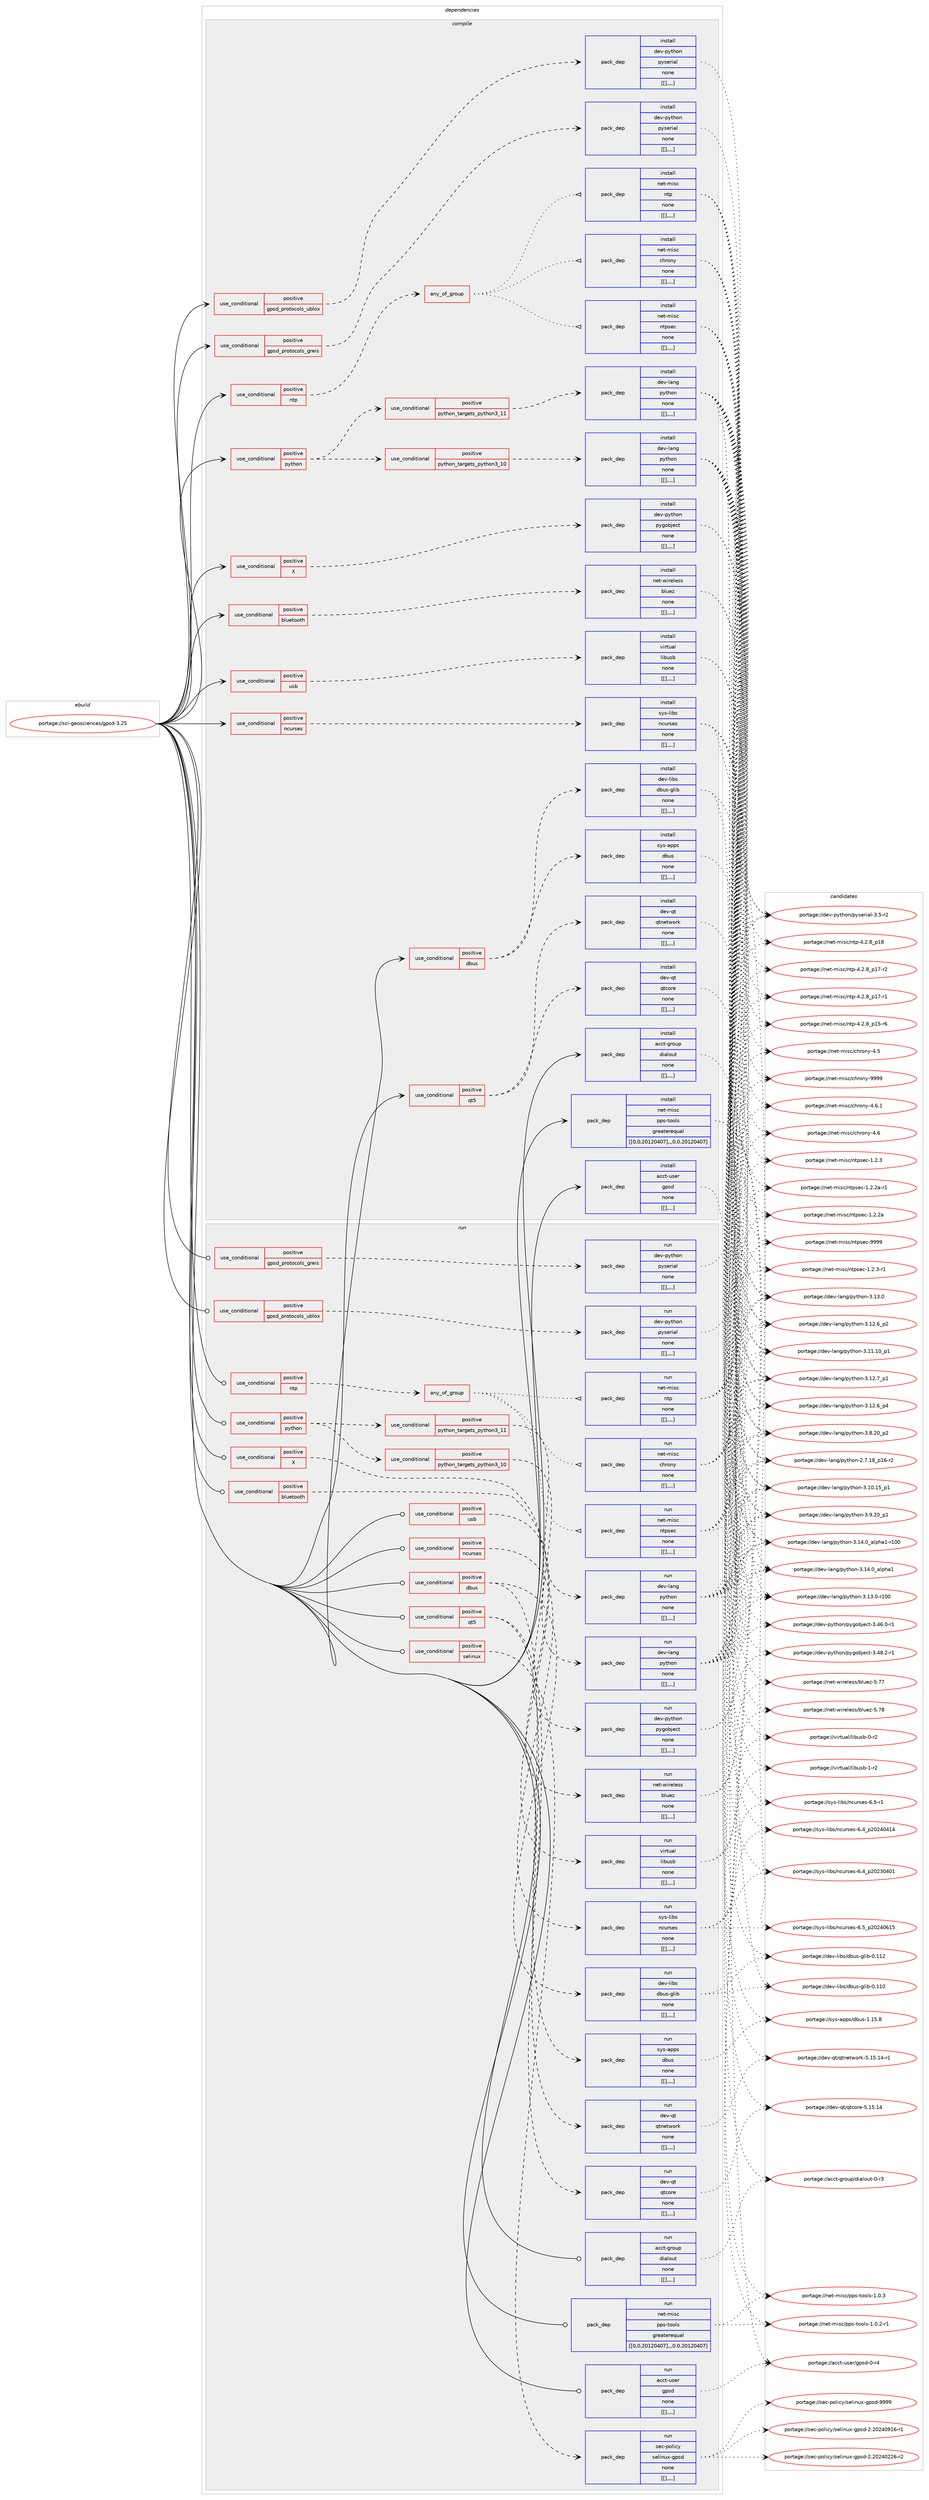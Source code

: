 digraph prolog {

# *************
# Graph options
# *************

newrank=true;
concentrate=true;
compound=true;
graph [rankdir=LR,fontname=Helvetica,fontsize=10,ranksep=1.5];#, ranksep=2.5, nodesep=0.2];
edge  [arrowhead=vee];
node  [fontname=Helvetica,fontsize=10];

# **********
# The ebuild
# **********

subgraph cluster_leftcol {
color=gray;
label=<<i>ebuild</i>>;
id [label="portage://sci-geosciences/gpsd-3.25", color=red, width=4, href="../sci-geosciences/gpsd-3.25.svg"];
}

# ****************
# The dependencies
# ****************

subgraph cluster_midcol {
color=gray;
label=<<i>dependencies</i>>;
subgraph cluster_compile {
fillcolor="#eeeeee";
style=filled;
label=<<i>compile</i>>;
subgraph cond111010 {
dependency418792 [label=<<TABLE BORDER="0" CELLBORDER="1" CELLSPACING="0" CELLPADDING="4"><TR><TD ROWSPAN="3" CELLPADDING="10">use_conditional</TD></TR><TR><TD>positive</TD></TR><TR><TD>X</TD></TR></TABLE>>, shape=none, color=red];
subgraph pack304677 {
dependency418795 [label=<<TABLE BORDER="0" CELLBORDER="1" CELLSPACING="0" CELLPADDING="4" WIDTH="220"><TR><TD ROWSPAN="6" CELLPADDING="30">pack_dep</TD></TR><TR><TD WIDTH="110">install</TD></TR><TR><TD>dev-python</TD></TR><TR><TD>pygobject</TD></TR><TR><TD>none</TD></TR><TR><TD>[[],,,,]</TD></TR></TABLE>>, shape=none, color=blue];
}
dependency418792:e -> dependency418795:w [weight=20,style="dashed",arrowhead="vee"];
}
id:e -> dependency418792:w [weight=20,style="solid",arrowhead="vee"];
subgraph cond111039 {
dependency418908 [label=<<TABLE BORDER="0" CELLBORDER="1" CELLSPACING="0" CELLPADDING="4"><TR><TD ROWSPAN="3" CELLPADDING="10">use_conditional</TD></TR><TR><TD>positive</TD></TR><TR><TD>bluetooth</TD></TR></TABLE>>, shape=none, color=red];
subgraph pack304789 {
dependency418931 [label=<<TABLE BORDER="0" CELLBORDER="1" CELLSPACING="0" CELLPADDING="4" WIDTH="220"><TR><TD ROWSPAN="6" CELLPADDING="30">pack_dep</TD></TR><TR><TD WIDTH="110">install</TD></TR><TR><TD>net-wireless</TD></TR><TR><TD>bluez</TD></TR><TR><TD>none</TD></TR><TR><TD>[[],,,,]</TD></TR></TABLE>>, shape=none, color=blue];
}
dependency418908:e -> dependency418931:w [weight=20,style="dashed",arrowhead="vee"];
}
id:e -> dependency418908:w [weight=20,style="solid",arrowhead="vee"];
subgraph cond111053 {
dependency418956 [label=<<TABLE BORDER="0" CELLBORDER="1" CELLSPACING="0" CELLPADDING="4"><TR><TD ROWSPAN="3" CELLPADDING="10">use_conditional</TD></TR><TR><TD>positive</TD></TR><TR><TD>dbus</TD></TR></TABLE>>, shape=none, color=red];
subgraph pack304808 {
dependency418960 [label=<<TABLE BORDER="0" CELLBORDER="1" CELLSPACING="0" CELLPADDING="4" WIDTH="220"><TR><TD ROWSPAN="6" CELLPADDING="30">pack_dep</TD></TR><TR><TD WIDTH="110">install</TD></TR><TR><TD>sys-apps</TD></TR><TR><TD>dbus</TD></TR><TR><TD>none</TD></TR><TR><TD>[[],,,,]</TD></TR></TABLE>>, shape=none, color=blue];
}
dependency418956:e -> dependency418960:w [weight=20,style="dashed",arrowhead="vee"];
subgraph pack304813 {
dependency418967 [label=<<TABLE BORDER="0" CELLBORDER="1" CELLSPACING="0" CELLPADDING="4" WIDTH="220"><TR><TD ROWSPAN="6" CELLPADDING="30">pack_dep</TD></TR><TR><TD WIDTH="110">install</TD></TR><TR><TD>dev-libs</TD></TR><TR><TD>dbus-glib</TD></TR><TR><TD>none</TD></TR><TR><TD>[[],,,,]</TD></TR></TABLE>>, shape=none, color=blue];
}
dependency418956:e -> dependency418967:w [weight=20,style="dashed",arrowhead="vee"];
}
id:e -> dependency418956:w [weight=20,style="solid",arrowhead="vee"];
subgraph cond111056 {
dependency418991 [label=<<TABLE BORDER="0" CELLBORDER="1" CELLSPACING="0" CELLPADDING="4"><TR><TD ROWSPAN="3" CELLPADDING="10">use_conditional</TD></TR><TR><TD>positive</TD></TR><TR><TD>gpsd_protocols_greis</TD></TR></TABLE>>, shape=none, color=red];
subgraph pack304834 {
dependency418993 [label=<<TABLE BORDER="0" CELLBORDER="1" CELLSPACING="0" CELLPADDING="4" WIDTH="220"><TR><TD ROWSPAN="6" CELLPADDING="30">pack_dep</TD></TR><TR><TD WIDTH="110">install</TD></TR><TR><TD>dev-python</TD></TR><TR><TD>pyserial</TD></TR><TR><TD>none</TD></TR><TR><TD>[[],,,,]</TD></TR></TABLE>>, shape=none, color=blue];
}
dependency418991:e -> dependency418993:w [weight=20,style="dashed",arrowhead="vee"];
}
id:e -> dependency418991:w [weight=20,style="solid",arrowhead="vee"];
subgraph cond111062 {
dependency419000 [label=<<TABLE BORDER="0" CELLBORDER="1" CELLSPACING="0" CELLPADDING="4"><TR><TD ROWSPAN="3" CELLPADDING="10">use_conditional</TD></TR><TR><TD>positive</TD></TR><TR><TD>gpsd_protocols_ublox</TD></TR></TABLE>>, shape=none, color=red];
subgraph pack304844 {
dependency419003 [label=<<TABLE BORDER="0" CELLBORDER="1" CELLSPACING="0" CELLPADDING="4" WIDTH="220"><TR><TD ROWSPAN="6" CELLPADDING="30">pack_dep</TD></TR><TR><TD WIDTH="110">install</TD></TR><TR><TD>dev-python</TD></TR><TR><TD>pyserial</TD></TR><TR><TD>none</TD></TR><TR><TD>[[],,,,]</TD></TR></TABLE>>, shape=none, color=blue];
}
dependency419000:e -> dependency419003:w [weight=20,style="dashed",arrowhead="vee"];
}
id:e -> dependency419000:w [weight=20,style="solid",arrowhead="vee"];
subgraph cond111067 {
dependency419048 [label=<<TABLE BORDER="0" CELLBORDER="1" CELLSPACING="0" CELLPADDING="4"><TR><TD ROWSPAN="3" CELLPADDING="10">use_conditional</TD></TR><TR><TD>positive</TD></TR><TR><TD>ncurses</TD></TR></TABLE>>, shape=none, color=red];
subgraph pack304902 {
dependency419072 [label=<<TABLE BORDER="0" CELLBORDER="1" CELLSPACING="0" CELLPADDING="4" WIDTH="220"><TR><TD ROWSPAN="6" CELLPADDING="30">pack_dep</TD></TR><TR><TD WIDTH="110">install</TD></TR><TR><TD>sys-libs</TD></TR><TR><TD>ncurses</TD></TR><TR><TD>none</TD></TR><TR><TD>[[],,,,]</TD></TR></TABLE>>, shape=none, color=blue];
}
dependency419048:e -> dependency419072:w [weight=20,style="dashed",arrowhead="vee"];
}
id:e -> dependency419048:w [weight=20,style="solid",arrowhead="vee"];
subgraph cond111076 {
dependency419101 [label=<<TABLE BORDER="0" CELLBORDER="1" CELLSPACING="0" CELLPADDING="4"><TR><TD ROWSPAN="3" CELLPADDING="10">use_conditional</TD></TR><TR><TD>positive</TD></TR><TR><TD>ntp</TD></TR></TABLE>>, shape=none, color=red];
subgraph any2917 {
dependency419153 [label=<<TABLE BORDER="0" CELLBORDER="1" CELLSPACING="0" CELLPADDING="4"><TR><TD CELLPADDING="10">any_of_group</TD></TR></TABLE>>, shape=none, color=red];subgraph pack304967 {
dependency419190 [label=<<TABLE BORDER="0" CELLBORDER="1" CELLSPACING="0" CELLPADDING="4" WIDTH="220"><TR><TD ROWSPAN="6" CELLPADDING="30">pack_dep</TD></TR><TR><TD WIDTH="110">install</TD></TR><TR><TD>net-misc</TD></TR><TR><TD>ntp</TD></TR><TR><TD>none</TD></TR><TR><TD>[[],,,,]</TD></TR></TABLE>>, shape=none, color=blue];
}
dependency419153:e -> dependency419190:w [weight=20,style="dotted",arrowhead="oinv"];
subgraph pack305016 {
dependency419217 [label=<<TABLE BORDER="0" CELLBORDER="1" CELLSPACING="0" CELLPADDING="4" WIDTH="220"><TR><TD ROWSPAN="6" CELLPADDING="30">pack_dep</TD></TR><TR><TD WIDTH="110">install</TD></TR><TR><TD>net-misc</TD></TR><TR><TD>ntpsec</TD></TR><TR><TD>none</TD></TR><TR><TD>[[],,,,]</TD></TR></TABLE>>, shape=none, color=blue];
}
dependency419153:e -> dependency419217:w [weight=20,style="dotted",arrowhead="oinv"];
subgraph pack305070 {
dependency419271 [label=<<TABLE BORDER="0" CELLBORDER="1" CELLSPACING="0" CELLPADDING="4" WIDTH="220"><TR><TD ROWSPAN="6" CELLPADDING="30">pack_dep</TD></TR><TR><TD WIDTH="110">install</TD></TR><TR><TD>net-misc</TD></TR><TR><TD>chrony</TD></TR><TR><TD>none</TD></TR><TR><TD>[[],,,,]</TD></TR></TABLE>>, shape=none, color=blue];
}
dependency419153:e -> dependency419271:w [weight=20,style="dotted",arrowhead="oinv"];
}
dependency419101:e -> dependency419153:w [weight=20,style="dashed",arrowhead="vee"];
}
id:e -> dependency419101:w [weight=20,style="solid",arrowhead="vee"];
subgraph cond111111 {
dependency419314 [label=<<TABLE BORDER="0" CELLBORDER="1" CELLSPACING="0" CELLPADDING="4"><TR><TD ROWSPAN="3" CELLPADDING="10">use_conditional</TD></TR><TR><TD>positive</TD></TR><TR><TD>python</TD></TR></TABLE>>, shape=none, color=red];
subgraph cond111112 {
dependency419334 [label=<<TABLE BORDER="0" CELLBORDER="1" CELLSPACING="0" CELLPADDING="4"><TR><TD ROWSPAN="3" CELLPADDING="10">use_conditional</TD></TR><TR><TD>positive</TD></TR><TR><TD>python_targets_python3_10</TD></TR></TABLE>>, shape=none, color=red];
subgraph pack305123 {
dependency419338 [label=<<TABLE BORDER="0" CELLBORDER="1" CELLSPACING="0" CELLPADDING="4" WIDTH="220"><TR><TD ROWSPAN="6" CELLPADDING="30">pack_dep</TD></TR><TR><TD WIDTH="110">install</TD></TR><TR><TD>dev-lang</TD></TR><TR><TD>python</TD></TR><TR><TD>none</TD></TR><TR><TD>[[],,,,]</TD></TR></TABLE>>, shape=none, color=blue];
}
dependency419334:e -> dependency419338:w [weight=20,style="dashed",arrowhead="vee"];
}
dependency419314:e -> dependency419334:w [weight=20,style="dashed",arrowhead="vee"];
subgraph cond111122 {
dependency419395 [label=<<TABLE BORDER="0" CELLBORDER="1" CELLSPACING="0" CELLPADDING="4"><TR><TD ROWSPAN="3" CELLPADDING="10">use_conditional</TD></TR><TR><TD>positive</TD></TR><TR><TD>python_targets_python3_11</TD></TR></TABLE>>, shape=none, color=red];
subgraph pack305186 {
dependency419421 [label=<<TABLE BORDER="0" CELLBORDER="1" CELLSPACING="0" CELLPADDING="4" WIDTH="220"><TR><TD ROWSPAN="6" CELLPADDING="30">pack_dep</TD></TR><TR><TD WIDTH="110">install</TD></TR><TR><TD>dev-lang</TD></TR><TR><TD>python</TD></TR><TR><TD>none</TD></TR><TR><TD>[[],,,,]</TD></TR></TABLE>>, shape=none, color=blue];
}
dependency419395:e -> dependency419421:w [weight=20,style="dashed",arrowhead="vee"];
}
dependency419314:e -> dependency419395:w [weight=20,style="dashed",arrowhead="vee"];
}
id:e -> dependency419314:w [weight=20,style="solid",arrowhead="vee"];
subgraph cond111133 {
dependency419427 [label=<<TABLE BORDER="0" CELLBORDER="1" CELLSPACING="0" CELLPADDING="4"><TR><TD ROWSPAN="3" CELLPADDING="10">use_conditional</TD></TR><TR><TD>positive</TD></TR><TR><TD>qt5</TD></TR></TABLE>>, shape=none, color=red];
subgraph pack305194 {
dependency419450 [label=<<TABLE BORDER="0" CELLBORDER="1" CELLSPACING="0" CELLPADDING="4" WIDTH="220"><TR><TD ROWSPAN="6" CELLPADDING="30">pack_dep</TD></TR><TR><TD WIDTH="110">install</TD></TR><TR><TD>dev-qt</TD></TR><TR><TD>qtcore</TD></TR><TR><TD>none</TD></TR><TR><TD>[[],,,,]</TD></TR></TABLE>>, shape=none, color=blue];
}
dependency419427:e -> dependency419450:w [weight=20,style="dashed",arrowhead="vee"];
subgraph pack305212 {
dependency419473 [label=<<TABLE BORDER="0" CELLBORDER="1" CELLSPACING="0" CELLPADDING="4" WIDTH="220"><TR><TD ROWSPAN="6" CELLPADDING="30">pack_dep</TD></TR><TR><TD WIDTH="110">install</TD></TR><TR><TD>dev-qt</TD></TR><TR><TD>qtnetwork</TD></TR><TR><TD>none</TD></TR><TR><TD>[[],,,,]</TD></TR></TABLE>>, shape=none, color=blue];
}
dependency419427:e -> dependency419473:w [weight=20,style="dashed",arrowhead="vee"];
}
id:e -> dependency419427:w [weight=20,style="solid",arrowhead="vee"];
subgraph cond111144 {
dependency419531 [label=<<TABLE BORDER="0" CELLBORDER="1" CELLSPACING="0" CELLPADDING="4"><TR><TD ROWSPAN="3" CELLPADDING="10">use_conditional</TD></TR><TR><TD>positive</TD></TR><TR><TD>usb</TD></TR></TABLE>>, shape=none, color=red];
subgraph pack305304 {
dependency419572 [label=<<TABLE BORDER="0" CELLBORDER="1" CELLSPACING="0" CELLPADDING="4" WIDTH="220"><TR><TD ROWSPAN="6" CELLPADDING="30">pack_dep</TD></TR><TR><TD WIDTH="110">install</TD></TR><TR><TD>virtual</TD></TR><TR><TD>libusb</TD></TR><TR><TD>none</TD></TR><TR><TD>[[],,,,]</TD></TR></TABLE>>, shape=none, color=blue];
}
dependency419531:e -> dependency419572:w [weight=20,style="dashed",arrowhead="vee"];
}
id:e -> dependency419531:w [weight=20,style="solid",arrowhead="vee"];
subgraph pack305327 {
dependency419599 [label=<<TABLE BORDER="0" CELLBORDER="1" CELLSPACING="0" CELLPADDING="4" WIDTH="220"><TR><TD ROWSPAN="6" CELLPADDING="30">pack_dep</TD></TR><TR><TD WIDTH="110">install</TD></TR><TR><TD>acct-group</TD></TR><TR><TD>dialout</TD></TR><TR><TD>none</TD></TR><TR><TD>[[],,,,]</TD></TR></TABLE>>, shape=none, color=blue];
}
id:e -> dependency419599:w [weight=20,style="solid",arrowhead="vee"];
subgraph pack305330 {
dependency419603 [label=<<TABLE BORDER="0" CELLBORDER="1" CELLSPACING="0" CELLPADDING="4" WIDTH="220"><TR><TD ROWSPAN="6" CELLPADDING="30">pack_dep</TD></TR><TR><TD WIDTH="110">install</TD></TR><TR><TD>acct-user</TD></TR><TR><TD>gpsd</TD></TR><TR><TD>none</TD></TR><TR><TD>[[],,,,]</TD></TR></TABLE>>, shape=none, color=blue];
}
id:e -> dependency419603:w [weight=20,style="solid",arrowhead="vee"];
subgraph pack305336 {
dependency419623 [label=<<TABLE BORDER="0" CELLBORDER="1" CELLSPACING="0" CELLPADDING="4" WIDTH="220"><TR><TD ROWSPAN="6" CELLPADDING="30">pack_dep</TD></TR><TR><TD WIDTH="110">install</TD></TR><TR><TD>net-misc</TD></TR><TR><TD>pps-tools</TD></TR><TR><TD>greaterequal</TD></TR><TR><TD>[[0,0,20120407],,,0.0.20120407]</TD></TR></TABLE>>, shape=none, color=blue];
}
id:e -> dependency419623:w [weight=20,style="solid",arrowhead="vee"];
}
subgraph cluster_compileandrun {
fillcolor="#eeeeee";
style=filled;
label=<<i>compile and run</i>>;
}
subgraph cluster_run {
fillcolor="#eeeeee";
style=filled;
label=<<i>run</i>>;
subgraph cond111181 {
dependency419686 [label=<<TABLE BORDER="0" CELLBORDER="1" CELLSPACING="0" CELLPADDING="4"><TR><TD ROWSPAN="3" CELLPADDING="10">use_conditional</TD></TR><TR><TD>positive</TD></TR><TR><TD>X</TD></TR></TABLE>>, shape=none, color=red];
subgraph pack305404 {
dependency419705 [label=<<TABLE BORDER="0" CELLBORDER="1" CELLSPACING="0" CELLPADDING="4" WIDTH="220"><TR><TD ROWSPAN="6" CELLPADDING="30">pack_dep</TD></TR><TR><TD WIDTH="110">run</TD></TR><TR><TD>dev-python</TD></TR><TR><TD>pygobject</TD></TR><TR><TD>none</TD></TR><TR><TD>[[],,,,]</TD></TR></TABLE>>, shape=none, color=blue];
}
dependency419686:e -> dependency419705:w [weight=20,style="dashed",arrowhead="vee"];
}
id:e -> dependency419686:w [weight=20,style="solid",arrowhead="odot"];
subgraph cond111185 {
dependency419778 [label=<<TABLE BORDER="0" CELLBORDER="1" CELLSPACING="0" CELLPADDING="4"><TR><TD ROWSPAN="3" CELLPADDING="10">use_conditional</TD></TR><TR><TD>positive</TD></TR><TR><TD>bluetooth</TD></TR></TABLE>>, shape=none, color=red];
subgraph pack305509 {
dependency419820 [label=<<TABLE BORDER="0" CELLBORDER="1" CELLSPACING="0" CELLPADDING="4" WIDTH="220"><TR><TD ROWSPAN="6" CELLPADDING="30">pack_dep</TD></TR><TR><TD WIDTH="110">run</TD></TR><TR><TD>net-wireless</TD></TR><TR><TD>bluez</TD></TR><TR><TD>none</TD></TR><TR><TD>[[],,,,]</TD></TR></TABLE>>, shape=none, color=blue];
}
dependency419778:e -> dependency419820:w [weight=20,style="dashed",arrowhead="vee"];
}
id:e -> dependency419778:w [weight=20,style="solid",arrowhead="odot"];
subgraph cond111196 {
dependency419841 [label=<<TABLE BORDER="0" CELLBORDER="1" CELLSPACING="0" CELLPADDING="4"><TR><TD ROWSPAN="3" CELLPADDING="10">use_conditional</TD></TR><TR><TD>positive</TD></TR><TR><TD>dbus</TD></TR></TABLE>>, shape=none, color=red];
subgraph pack305540 {
dependency419892 [label=<<TABLE BORDER="0" CELLBORDER="1" CELLSPACING="0" CELLPADDING="4" WIDTH="220"><TR><TD ROWSPAN="6" CELLPADDING="30">pack_dep</TD></TR><TR><TD WIDTH="110">run</TD></TR><TR><TD>sys-apps</TD></TR><TR><TD>dbus</TD></TR><TR><TD>none</TD></TR><TR><TD>[[],,,,]</TD></TR></TABLE>>, shape=none, color=blue];
}
dependency419841:e -> dependency419892:w [weight=20,style="dashed",arrowhead="vee"];
subgraph pack305600 {
dependency419931 [label=<<TABLE BORDER="0" CELLBORDER="1" CELLSPACING="0" CELLPADDING="4" WIDTH="220"><TR><TD ROWSPAN="6" CELLPADDING="30">pack_dep</TD></TR><TR><TD WIDTH="110">run</TD></TR><TR><TD>dev-libs</TD></TR><TR><TD>dbus-glib</TD></TR><TR><TD>none</TD></TR><TR><TD>[[],,,,]</TD></TR></TABLE>>, shape=none, color=blue];
}
dependency419841:e -> dependency419931:w [weight=20,style="dashed",arrowhead="vee"];
}
id:e -> dependency419841:w [weight=20,style="solid",arrowhead="odot"];
subgraph cond111210 {
dependency419971 [label=<<TABLE BORDER="0" CELLBORDER="1" CELLSPACING="0" CELLPADDING="4"><TR><TD ROWSPAN="3" CELLPADDING="10">use_conditional</TD></TR><TR><TD>positive</TD></TR><TR><TD>gpsd_protocols_greis</TD></TR></TABLE>>, shape=none, color=red];
subgraph pack305659 {
dependency420060 [label=<<TABLE BORDER="0" CELLBORDER="1" CELLSPACING="0" CELLPADDING="4" WIDTH="220"><TR><TD ROWSPAN="6" CELLPADDING="30">pack_dep</TD></TR><TR><TD WIDTH="110">run</TD></TR><TR><TD>dev-python</TD></TR><TR><TD>pyserial</TD></TR><TR><TD>none</TD></TR><TR><TD>[[],,,,]</TD></TR></TABLE>>, shape=none, color=blue];
}
dependency419971:e -> dependency420060:w [weight=20,style="dashed",arrowhead="vee"];
}
id:e -> dependency419971:w [weight=20,style="solid",arrowhead="odot"];
subgraph cond111225 {
dependency420100 [label=<<TABLE BORDER="0" CELLBORDER="1" CELLSPACING="0" CELLPADDING="4"><TR><TD ROWSPAN="3" CELLPADDING="10">use_conditional</TD></TR><TR><TD>positive</TD></TR><TR><TD>gpsd_protocols_ublox</TD></TR></TABLE>>, shape=none, color=red];
subgraph pack305768 {
dependency420134 [label=<<TABLE BORDER="0" CELLBORDER="1" CELLSPACING="0" CELLPADDING="4" WIDTH="220"><TR><TD ROWSPAN="6" CELLPADDING="30">pack_dep</TD></TR><TR><TD WIDTH="110">run</TD></TR><TR><TD>dev-python</TD></TR><TR><TD>pyserial</TD></TR><TR><TD>none</TD></TR><TR><TD>[[],,,,]</TD></TR></TABLE>>, shape=none, color=blue];
}
dependency420100:e -> dependency420134:w [weight=20,style="dashed",arrowhead="vee"];
}
id:e -> dependency420100:w [weight=20,style="solid",arrowhead="odot"];
subgraph cond111236 {
dependency420138 [label=<<TABLE BORDER="0" CELLBORDER="1" CELLSPACING="0" CELLPADDING="4"><TR><TD ROWSPAN="3" CELLPADDING="10">use_conditional</TD></TR><TR><TD>positive</TD></TR><TR><TD>ncurses</TD></TR></TABLE>>, shape=none, color=red];
subgraph pack305812 {
dependency420169 [label=<<TABLE BORDER="0" CELLBORDER="1" CELLSPACING="0" CELLPADDING="4" WIDTH="220"><TR><TD ROWSPAN="6" CELLPADDING="30">pack_dep</TD></TR><TR><TD WIDTH="110">run</TD></TR><TR><TD>sys-libs</TD></TR><TR><TD>ncurses</TD></TR><TR><TD>none</TD></TR><TR><TD>[[],,,,]</TD></TR></TABLE>>, shape=none, color=blue];
}
dependency420138:e -> dependency420169:w [weight=20,style="dashed",arrowhead="vee"];
}
id:e -> dependency420138:w [weight=20,style="solid",arrowhead="odot"];
subgraph cond111243 {
dependency420204 [label=<<TABLE BORDER="0" CELLBORDER="1" CELLSPACING="0" CELLPADDING="4"><TR><TD ROWSPAN="3" CELLPADDING="10">use_conditional</TD></TR><TR><TD>positive</TD></TR><TR><TD>ntp</TD></TR></TABLE>>, shape=none, color=red];
subgraph any2921 {
dependency420268 [label=<<TABLE BORDER="0" CELLBORDER="1" CELLSPACING="0" CELLPADDING="4"><TR><TD CELLPADDING="10">any_of_group</TD></TR></TABLE>>, shape=none, color=red];subgraph pack305907 {
dependency420283 [label=<<TABLE BORDER="0" CELLBORDER="1" CELLSPACING="0" CELLPADDING="4" WIDTH="220"><TR><TD ROWSPAN="6" CELLPADDING="30">pack_dep</TD></TR><TR><TD WIDTH="110">run</TD></TR><TR><TD>net-misc</TD></TR><TR><TD>ntp</TD></TR><TR><TD>none</TD></TR><TR><TD>[[],,,,]</TD></TR></TABLE>>, shape=none, color=blue];
}
dependency420268:e -> dependency420283:w [weight=20,style="dotted",arrowhead="oinv"];
subgraph pack305932 {
dependency420315 [label=<<TABLE BORDER="0" CELLBORDER="1" CELLSPACING="0" CELLPADDING="4" WIDTH="220"><TR><TD ROWSPAN="6" CELLPADDING="30">pack_dep</TD></TR><TR><TD WIDTH="110">run</TD></TR><TR><TD>net-misc</TD></TR><TR><TD>ntpsec</TD></TR><TR><TD>none</TD></TR><TR><TD>[[],,,,]</TD></TR></TABLE>>, shape=none, color=blue];
}
dependency420268:e -> dependency420315:w [weight=20,style="dotted",arrowhead="oinv"];
subgraph pack305961 {
dependency420364 [label=<<TABLE BORDER="0" CELLBORDER="1" CELLSPACING="0" CELLPADDING="4" WIDTH="220"><TR><TD ROWSPAN="6" CELLPADDING="30">pack_dep</TD></TR><TR><TD WIDTH="110">run</TD></TR><TR><TD>net-misc</TD></TR><TR><TD>chrony</TD></TR><TR><TD>none</TD></TR><TR><TD>[[],,,,]</TD></TR></TABLE>>, shape=none, color=blue];
}
dependency420268:e -> dependency420364:w [weight=20,style="dotted",arrowhead="oinv"];
}
dependency420204:e -> dependency420268:w [weight=20,style="dashed",arrowhead="vee"];
}
id:e -> dependency420204:w [weight=20,style="solid",arrowhead="odot"];
subgraph cond111277 {
dependency420378 [label=<<TABLE BORDER="0" CELLBORDER="1" CELLSPACING="0" CELLPADDING="4"><TR><TD ROWSPAN="3" CELLPADDING="10">use_conditional</TD></TR><TR><TD>positive</TD></TR><TR><TD>python</TD></TR></TABLE>>, shape=none, color=red];
subgraph cond111287 {
dependency420415 [label=<<TABLE BORDER="0" CELLBORDER="1" CELLSPACING="0" CELLPADDING="4"><TR><TD ROWSPAN="3" CELLPADDING="10">use_conditional</TD></TR><TR><TD>positive</TD></TR><TR><TD>python_targets_python3_10</TD></TR></TABLE>>, shape=none, color=red];
subgraph pack306033 {
dependency420449 [label=<<TABLE BORDER="0" CELLBORDER="1" CELLSPACING="0" CELLPADDING="4" WIDTH="220"><TR><TD ROWSPAN="6" CELLPADDING="30">pack_dep</TD></TR><TR><TD WIDTH="110">run</TD></TR><TR><TD>dev-lang</TD></TR><TR><TD>python</TD></TR><TR><TD>none</TD></TR><TR><TD>[[],,,,]</TD></TR></TABLE>>, shape=none, color=blue];
}
dependency420415:e -> dependency420449:w [weight=20,style="dashed",arrowhead="vee"];
}
dependency420378:e -> dependency420415:w [weight=20,style="dashed",arrowhead="vee"];
subgraph cond111307 {
dependency420468 [label=<<TABLE BORDER="0" CELLBORDER="1" CELLSPACING="0" CELLPADDING="4"><TR><TD ROWSPAN="3" CELLPADDING="10">use_conditional</TD></TR><TR><TD>positive</TD></TR><TR><TD>python_targets_python3_11</TD></TR></TABLE>>, shape=none, color=red];
subgraph pack306060 {
dependency420531 [label=<<TABLE BORDER="0" CELLBORDER="1" CELLSPACING="0" CELLPADDING="4" WIDTH="220"><TR><TD ROWSPAN="6" CELLPADDING="30">pack_dep</TD></TR><TR><TD WIDTH="110">run</TD></TR><TR><TD>dev-lang</TD></TR><TR><TD>python</TD></TR><TR><TD>none</TD></TR><TR><TD>[[],,,,]</TD></TR></TABLE>>, shape=none, color=blue];
}
dependency420468:e -> dependency420531:w [weight=20,style="dashed",arrowhead="vee"];
}
dependency420378:e -> dependency420468:w [weight=20,style="dashed",arrowhead="vee"];
}
id:e -> dependency420378:w [weight=20,style="solid",arrowhead="odot"];
subgraph cond111329 {
dependency420548 [label=<<TABLE BORDER="0" CELLBORDER="1" CELLSPACING="0" CELLPADDING="4"><TR><TD ROWSPAN="3" CELLPADDING="10">use_conditional</TD></TR><TR><TD>positive</TD></TR><TR><TD>qt5</TD></TR></TABLE>>, shape=none, color=red];
subgraph pack306104 {
dependency420549 [label=<<TABLE BORDER="0" CELLBORDER="1" CELLSPACING="0" CELLPADDING="4" WIDTH="220"><TR><TD ROWSPAN="6" CELLPADDING="30">pack_dep</TD></TR><TR><TD WIDTH="110">run</TD></TR><TR><TD>dev-qt</TD></TR><TR><TD>qtcore</TD></TR><TR><TD>none</TD></TR><TR><TD>[[],,,,]</TD></TR></TABLE>>, shape=none, color=blue];
}
dependency420548:e -> dependency420549:w [weight=20,style="dashed",arrowhead="vee"];
subgraph pack306106 {
dependency420567 [label=<<TABLE BORDER="0" CELLBORDER="1" CELLSPACING="0" CELLPADDING="4" WIDTH="220"><TR><TD ROWSPAN="6" CELLPADDING="30">pack_dep</TD></TR><TR><TD WIDTH="110">run</TD></TR><TR><TD>dev-qt</TD></TR><TR><TD>qtnetwork</TD></TR><TR><TD>none</TD></TR><TR><TD>[[],,,,]</TD></TR></TABLE>>, shape=none, color=blue];
}
dependency420548:e -> dependency420567:w [weight=20,style="dashed",arrowhead="vee"];
}
id:e -> dependency420548:w [weight=20,style="solid",arrowhead="odot"];
subgraph cond111349 {
dependency420585 [label=<<TABLE BORDER="0" CELLBORDER="1" CELLSPACING="0" CELLPADDING="4"><TR><TD ROWSPAN="3" CELLPADDING="10">use_conditional</TD></TR><TR><TD>positive</TD></TR><TR><TD>selinux</TD></TR></TABLE>>, shape=none, color=red];
subgraph pack306131 {
dependency420604 [label=<<TABLE BORDER="0" CELLBORDER="1" CELLSPACING="0" CELLPADDING="4" WIDTH="220"><TR><TD ROWSPAN="6" CELLPADDING="30">pack_dep</TD></TR><TR><TD WIDTH="110">run</TD></TR><TR><TD>sec-policy</TD></TR><TR><TD>selinux-gpsd</TD></TR><TR><TD>none</TD></TR><TR><TD>[[],,,,]</TD></TR></TABLE>>, shape=none, color=blue];
}
dependency420585:e -> dependency420604:w [weight=20,style="dashed",arrowhead="vee"];
}
id:e -> dependency420585:w [weight=20,style="solid",arrowhead="odot"];
subgraph cond111351 {
dependency420609 [label=<<TABLE BORDER="0" CELLBORDER="1" CELLSPACING="0" CELLPADDING="4"><TR><TD ROWSPAN="3" CELLPADDING="10">use_conditional</TD></TR><TR><TD>positive</TD></TR><TR><TD>usb</TD></TR></TABLE>>, shape=none, color=red];
subgraph pack306185 {
dependency420739 [label=<<TABLE BORDER="0" CELLBORDER="1" CELLSPACING="0" CELLPADDING="4" WIDTH="220"><TR><TD ROWSPAN="6" CELLPADDING="30">pack_dep</TD></TR><TR><TD WIDTH="110">run</TD></TR><TR><TD>virtual</TD></TR><TR><TD>libusb</TD></TR><TR><TD>none</TD></TR><TR><TD>[[],,,,]</TD></TR></TABLE>>, shape=none, color=blue];
}
dependency420609:e -> dependency420739:w [weight=20,style="dashed",arrowhead="vee"];
}
id:e -> dependency420609:w [weight=20,style="solid",arrowhead="odot"];
subgraph pack306257 {
dependency420756 [label=<<TABLE BORDER="0" CELLBORDER="1" CELLSPACING="0" CELLPADDING="4" WIDTH="220"><TR><TD ROWSPAN="6" CELLPADDING="30">pack_dep</TD></TR><TR><TD WIDTH="110">run</TD></TR><TR><TD>acct-group</TD></TR><TR><TD>dialout</TD></TR><TR><TD>none</TD></TR><TR><TD>[[],,,,]</TD></TR></TABLE>>, shape=none, color=blue];
}
id:e -> dependency420756:w [weight=20,style="solid",arrowhead="odot"];
subgraph pack306273 {
dependency420809 [label=<<TABLE BORDER="0" CELLBORDER="1" CELLSPACING="0" CELLPADDING="4" WIDTH="220"><TR><TD ROWSPAN="6" CELLPADDING="30">pack_dep</TD></TR><TR><TD WIDTH="110">run</TD></TR><TR><TD>acct-user</TD></TR><TR><TD>gpsd</TD></TR><TR><TD>none</TD></TR><TR><TD>[[],,,,]</TD></TR></TABLE>>, shape=none, color=blue];
}
id:e -> dependency420809:w [weight=20,style="solid",arrowhead="odot"];
subgraph pack306299 {
dependency420821 [label=<<TABLE BORDER="0" CELLBORDER="1" CELLSPACING="0" CELLPADDING="4" WIDTH="220"><TR><TD ROWSPAN="6" CELLPADDING="30">pack_dep</TD></TR><TR><TD WIDTH="110">run</TD></TR><TR><TD>net-misc</TD></TR><TR><TD>pps-tools</TD></TR><TR><TD>greaterequal</TD></TR><TR><TD>[[0,0,20120407],,,0.0.20120407]</TD></TR></TABLE>>, shape=none, color=blue];
}
id:e -> dependency420821:w [weight=20,style="solid",arrowhead="odot"];
}
}

# **************
# The candidates
# **************

subgraph cluster_choices {
rank=same;
color=gray;
label=<<i>candidates</i>>;

subgraph choice305655 {
color=black;
nodesep=1;
choice10010111845112121116104111110471121211031119810610199116455146525646504511449 [label="portage://dev-python/pygobject-3.48.2-r1", color=red, width=4,href="../dev-python/pygobject-3.48.2-r1.svg"];
choice10010111845112121116104111110471121211031119810610199116455146525446484511449 [label="portage://dev-python/pygobject-3.46.0-r1", color=red, width=4,href="../dev-python/pygobject-3.46.0-r1.svg"];
dependency418795:e -> choice10010111845112121116104111110471121211031119810610199116455146525646504511449:w [style=dotted,weight="100"];
dependency418795:e -> choice10010111845112121116104111110471121211031119810610199116455146525446484511449:w [style=dotted,weight="100"];
}
subgraph choice305657 {
color=black;
nodesep=1;
choice1101011164511910511410110810111511547981081171011224553465556 [label="portage://net-wireless/bluez-5.78", color=red, width=4,href="../net-wireless/bluez-5.78.svg"];
choice1101011164511910511410110810111511547981081171011224553465555 [label="portage://net-wireless/bluez-5.77", color=red, width=4,href="../net-wireless/bluez-5.77.svg"];
dependency418931:e -> choice1101011164511910511410110810111511547981081171011224553465556:w [style=dotted,weight="100"];
dependency418931:e -> choice1101011164511910511410110810111511547981081171011224553465555:w [style=dotted,weight="100"];
}
subgraph choice305661 {
color=black;
nodesep=1;
choice1151211154597112112115471009811711545494649534656 [label="portage://sys-apps/dbus-1.15.8", color=red, width=4,href="../sys-apps/dbus-1.15.8.svg"];
dependency418960:e -> choice1151211154597112112115471009811711545494649534656:w [style=dotted,weight="100"];
}
subgraph choice305664 {
color=black;
nodesep=1;
choice100101118451081059811547100981171154510310810598454846494950 [label="portage://dev-libs/dbus-glib-0.112", color=red, width=4,href="../dev-libs/dbus-glib-0.112.svg"];
choice100101118451081059811547100981171154510310810598454846494948 [label="portage://dev-libs/dbus-glib-0.110", color=red, width=4,href="../dev-libs/dbus-glib-0.110.svg"];
dependency418967:e -> choice100101118451081059811547100981171154510310810598454846494950:w [style=dotted,weight="100"];
dependency418967:e -> choice100101118451081059811547100981171154510310810598454846494948:w [style=dotted,weight="100"];
}
subgraph choice305697 {
color=black;
nodesep=1;
choice100101118451121211161041111104711212111510111410597108455146534511450 [label="portage://dev-python/pyserial-3.5-r2", color=red, width=4,href="../dev-python/pyserial-3.5-r2.svg"];
dependency418993:e -> choice100101118451121211161041111104711212111510111410597108455146534511450:w [style=dotted,weight="100"];
}
subgraph choice305729 {
color=black;
nodesep=1;
choice100101118451121211161041111104711212111510111410597108455146534511450 [label="portage://dev-python/pyserial-3.5-r2", color=red, width=4,href="../dev-python/pyserial-3.5-r2.svg"];
dependency419003:e -> choice100101118451121211161041111104711212111510111410597108455146534511450:w [style=dotted,weight="100"];
}
subgraph choice305757 {
color=black;
nodesep=1;
choice1151211154510810598115471109911711411510111545544653951125048505248544953 [label="portage://sys-libs/ncurses-6.5_p20240615", color=red, width=4,href="../sys-libs/ncurses-6.5_p20240615.svg"];
choice11512111545108105981154711099117114115101115455446534511449 [label="portage://sys-libs/ncurses-6.5-r1", color=red, width=4,href="../sys-libs/ncurses-6.5-r1.svg"];
choice1151211154510810598115471109911711411510111545544652951125048505248524952 [label="portage://sys-libs/ncurses-6.4_p20240414", color=red, width=4,href="../sys-libs/ncurses-6.4_p20240414.svg"];
choice1151211154510810598115471109911711411510111545544652951125048505148524849 [label="portage://sys-libs/ncurses-6.4_p20230401", color=red, width=4,href="../sys-libs/ncurses-6.4_p20230401.svg"];
dependency419072:e -> choice1151211154510810598115471109911711411510111545544653951125048505248544953:w [style=dotted,weight="100"];
dependency419072:e -> choice11512111545108105981154711099117114115101115455446534511449:w [style=dotted,weight="100"];
dependency419072:e -> choice1151211154510810598115471109911711411510111545544652951125048505248524952:w [style=dotted,weight="100"];
dependency419072:e -> choice1151211154510810598115471109911711411510111545544652951125048505148524849:w [style=dotted,weight="100"];
}
subgraph choice305792 {
color=black;
nodesep=1;
choice110101116451091051159947110116112455246504656951124956 [label="portage://net-misc/ntp-4.2.8_p18", color=red, width=4,href="../net-misc/ntp-4.2.8_p18.svg"];
choice1101011164510910511599471101161124552465046569511249554511450 [label="portage://net-misc/ntp-4.2.8_p17-r2", color=red, width=4,href="../net-misc/ntp-4.2.8_p17-r2.svg"];
choice1101011164510910511599471101161124552465046569511249554511449 [label="portage://net-misc/ntp-4.2.8_p17-r1", color=red, width=4,href="../net-misc/ntp-4.2.8_p17-r1.svg"];
choice1101011164510910511599471101161124552465046569511249534511454 [label="portage://net-misc/ntp-4.2.8_p15-r6", color=red, width=4,href="../net-misc/ntp-4.2.8_p15-r6.svg"];
dependency419190:e -> choice110101116451091051159947110116112455246504656951124956:w [style=dotted,weight="100"];
dependency419190:e -> choice1101011164510910511599471101161124552465046569511249554511450:w [style=dotted,weight="100"];
dependency419190:e -> choice1101011164510910511599471101161124552465046569511249554511449:w [style=dotted,weight="100"];
dependency419190:e -> choice1101011164510910511599471101161124552465046569511249534511454:w [style=dotted,weight="100"];
}
subgraph choice305855 {
color=black;
nodesep=1;
choice110101116451091051159947110116112115101994557575757 [label="portage://net-misc/ntpsec-9999", color=red, width=4,href="../net-misc/ntpsec-9999.svg"];
choice110101116451091051159947110116112115101994549465046514511449 [label="portage://net-misc/ntpsec-1.2.3-r1", color=red, width=4,href="../net-misc/ntpsec-1.2.3-r1.svg"];
choice11010111645109105115994711011611211510199454946504651 [label="portage://net-misc/ntpsec-1.2.3", color=red, width=4,href="../net-misc/ntpsec-1.2.3.svg"];
choice11010111645109105115994711011611211510199454946504650974511449 [label="portage://net-misc/ntpsec-1.2.2a-r1", color=red, width=4,href="../net-misc/ntpsec-1.2.2a-r1.svg"];
choice1101011164510910511599471101161121151019945494650465097 [label="portage://net-misc/ntpsec-1.2.2a", color=red, width=4,href="../net-misc/ntpsec-1.2.2a.svg"];
dependency419217:e -> choice110101116451091051159947110116112115101994557575757:w [style=dotted,weight="100"];
dependency419217:e -> choice110101116451091051159947110116112115101994549465046514511449:w [style=dotted,weight="100"];
dependency419217:e -> choice11010111645109105115994711011611211510199454946504651:w [style=dotted,weight="100"];
dependency419217:e -> choice11010111645109105115994711011611211510199454946504650974511449:w [style=dotted,weight="100"];
dependency419217:e -> choice1101011164510910511599471101161121151019945494650465097:w [style=dotted,weight="100"];
}
subgraph choice305882 {
color=black;
nodesep=1;
choice110101116451091051159947991041141111101214557575757 [label="portage://net-misc/chrony-9999", color=red, width=4,href="../net-misc/chrony-9999.svg"];
choice11010111645109105115994799104114111110121455246544649 [label="portage://net-misc/chrony-4.6.1", color=red, width=4,href="../net-misc/chrony-4.6.1.svg"];
choice1101011164510910511599479910411411111012145524654 [label="portage://net-misc/chrony-4.6", color=red, width=4,href="../net-misc/chrony-4.6.svg"];
choice1101011164510910511599479910411411111012145524653 [label="portage://net-misc/chrony-4.5", color=red, width=4,href="../net-misc/chrony-4.5.svg"];
dependency419271:e -> choice110101116451091051159947991041141111101214557575757:w [style=dotted,weight="100"];
dependency419271:e -> choice11010111645109105115994799104114111110121455246544649:w [style=dotted,weight="100"];
dependency419271:e -> choice1101011164510910511599479910411411111012145524654:w [style=dotted,weight="100"];
dependency419271:e -> choice1101011164510910511599479910411411111012145524653:w [style=dotted,weight="100"];
}
subgraph choice305904 {
color=black;
nodesep=1;
choice100101118451089711010347112121116104111110455146495246489597108112104974945114494848 [label="portage://dev-lang/python-3.14.0_alpha1-r100", color=red, width=4,href="../dev-lang/python-3.14.0_alpha1-r100.svg"];
choice1001011184510897110103471121211161041111104551464952464895971081121049749 [label="portage://dev-lang/python-3.14.0_alpha1", color=red, width=4,href="../dev-lang/python-3.14.0_alpha1.svg"];
choice1001011184510897110103471121211161041111104551464951464845114494848 [label="portage://dev-lang/python-3.13.0-r100", color=red, width=4,href="../dev-lang/python-3.13.0-r100.svg"];
choice10010111845108971101034711212111610411111045514649514648 [label="portage://dev-lang/python-3.13.0", color=red, width=4,href="../dev-lang/python-3.13.0.svg"];
choice100101118451089711010347112121116104111110455146495046559511249 [label="portage://dev-lang/python-3.12.7_p1", color=red, width=4,href="../dev-lang/python-3.12.7_p1.svg"];
choice100101118451089711010347112121116104111110455146495046549511252 [label="portage://dev-lang/python-3.12.6_p4", color=red, width=4,href="../dev-lang/python-3.12.6_p4.svg"];
choice100101118451089711010347112121116104111110455146495046549511250 [label="portage://dev-lang/python-3.12.6_p2", color=red, width=4,href="../dev-lang/python-3.12.6_p2.svg"];
choice10010111845108971101034711212111610411111045514649494649489511249 [label="portage://dev-lang/python-3.11.10_p1", color=red, width=4,href="../dev-lang/python-3.11.10_p1.svg"];
choice10010111845108971101034711212111610411111045514649484649539511249 [label="portage://dev-lang/python-3.10.15_p1", color=red, width=4,href="../dev-lang/python-3.10.15_p1.svg"];
choice100101118451089711010347112121116104111110455146574650489511249 [label="portage://dev-lang/python-3.9.20_p1", color=red, width=4,href="../dev-lang/python-3.9.20_p1.svg"];
choice100101118451089711010347112121116104111110455146564650489511250 [label="portage://dev-lang/python-3.8.20_p2", color=red, width=4,href="../dev-lang/python-3.8.20_p2.svg"];
choice100101118451089711010347112121116104111110455046554649569511249544511450 [label="portage://dev-lang/python-2.7.18_p16-r2", color=red, width=4,href="../dev-lang/python-2.7.18_p16-r2.svg"];
dependency419338:e -> choice100101118451089711010347112121116104111110455146495246489597108112104974945114494848:w [style=dotted,weight="100"];
dependency419338:e -> choice1001011184510897110103471121211161041111104551464952464895971081121049749:w [style=dotted,weight="100"];
dependency419338:e -> choice1001011184510897110103471121211161041111104551464951464845114494848:w [style=dotted,weight="100"];
dependency419338:e -> choice10010111845108971101034711212111610411111045514649514648:w [style=dotted,weight="100"];
dependency419338:e -> choice100101118451089711010347112121116104111110455146495046559511249:w [style=dotted,weight="100"];
dependency419338:e -> choice100101118451089711010347112121116104111110455146495046549511252:w [style=dotted,weight="100"];
dependency419338:e -> choice100101118451089711010347112121116104111110455146495046549511250:w [style=dotted,weight="100"];
dependency419338:e -> choice10010111845108971101034711212111610411111045514649494649489511249:w [style=dotted,weight="100"];
dependency419338:e -> choice10010111845108971101034711212111610411111045514649484649539511249:w [style=dotted,weight="100"];
dependency419338:e -> choice100101118451089711010347112121116104111110455146574650489511249:w [style=dotted,weight="100"];
dependency419338:e -> choice100101118451089711010347112121116104111110455146564650489511250:w [style=dotted,weight="100"];
dependency419338:e -> choice100101118451089711010347112121116104111110455046554649569511249544511450:w [style=dotted,weight="100"];
}
subgraph choice305921 {
color=black;
nodesep=1;
choice100101118451089711010347112121116104111110455146495246489597108112104974945114494848 [label="portage://dev-lang/python-3.14.0_alpha1-r100", color=red, width=4,href="../dev-lang/python-3.14.0_alpha1-r100.svg"];
choice1001011184510897110103471121211161041111104551464952464895971081121049749 [label="portage://dev-lang/python-3.14.0_alpha1", color=red, width=4,href="../dev-lang/python-3.14.0_alpha1.svg"];
choice1001011184510897110103471121211161041111104551464951464845114494848 [label="portage://dev-lang/python-3.13.0-r100", color=red, width=4,href="../dev-lang/python-3.13.0-r100.svg"];
choice10010111845108971101034711212111610411111045514649514648 [label="portage://dev-lang/python-3.13.0", color=red, width=4,href="../dev-lang/python-3.13.0.svg"];
choice100101118451089711010347112121116104111110455146495046559511249 [label="portage://dev-lang/python-3.12.7_p1", color=red, width=4,href="../dev-lang/python-3.12.7_p1.svg"];
choice100101118451089711010347112121116104111110455146495046549511252 [label="portage://dev-lang/python-3.12.6_p4", color=red, width=4,href="../dev-lang/python-3.12.6_p4.svg"];
choice100101118451089711010347112121116104111110455146495046549511250 [label="portage://dev-lang/python-3.12.6_p2", color=red, width=4,href="../dev-lang/python-3.12.6_p2.svg"];
choice10010111845108971101034711212111610411111045514649494649489511249 [label="portage://dev-lang/python-3.11.10_p1", color=red, width=4,href="../dev-lang/python-3.11.10_p1.svg"];
choice10010111845108971101034711212111610411111045514649484649539511249 [label="portage://dev-lang/python-3.10.15_p1", color=red, width=4,href="../dev-lang/python-3.10.15_p1.svg"];
choice100101118451089711010347112121116104111110455146574650489511249 [label="portage://dev-lang/python-3.9.20_p1", color=red, width=4,href="../dev-lang/python-3.9.20_p1.svg"];
choice100101118451089711010347112121116104111110455146564650489511250 [label="portage://dev-lang/python-3.8.20_p2", color=red, width=4,href="../dev-lang/python-3.8.20_p2.svg"];
choice100101118451089711010347112121116104111110455046554649569511249544511450 [label="portage://dev-lang/python-2.7.18_p16-r2", color=red, width=4,href="../dev-lang/python-2.7.18_p16-r2.svg"];
dependency419421:e -> choice100101118451089711010347112121116104111110455146495246489597108112104974945114494848:w [style=dotted,weight="100"];
dependency419421:e -> choice1001011184510897110103471121211161041111104551464952464895971081121049749:w [style=dotted,weight="100"];
dependency419421:e -> choice1001011184510897110103471121211161041111104551464951464845114494848:w [style=dotted,weight="100"];
dependency419421:e -> choice10010111845108971101034711212111610411111045514649514648:w [style=dotted,weight="100"];
dependency419421:e -> choice100101118451089711010347112121116104111110455146495046559511249:w [style=dotted,weight="100"];
dependency419421:e -> choice100101118451089711010347112121116104111110455146495046549511252:w [style=dotted,weight="100"];
dependency419421:e -> choice100101118451089711010347112121116104111110455146495046549511250:w [style=dotted,weight="100"];
dependency419421:e -> choice10010111845108971101034711212111610411111045514649494649489511249:w [style=dotted,weight="100"];
dependency419421:e -> choice10010111845108971101034711212111610411111045514649484649539511249:w [style=dotted,weight="100"];
dependency419421:e -> choice100101118451089711010347112121116104111110455146574650489511249:w [style=dotted,weight="100"];
dependency419421:e -> choice100101118451089711010347112121116104111110455146564650489511250:w [style=dotted,weight="100"];
dependency419421:e -> choice100101118451089711010347112121116104111110455046554649569511249544511450:w [style=dotted,weight="100"];
}
subgraph choice305950 {
color=black;
nodesep=1;
choice1001011184511311647113116991111141014553464953464952 [label="portage://dev-qt/qtcore-5.15.14", color=red, width=4,href="../dev-qt/qtcore-5.15.14.svg"];
dependency419450:e -> choice1001011184511311647113116991111141014553464953464952:w [style=dotted,weight="100"];
}
subgraph choice305954 {
color=black;
nodesep=1;
choice100101118451131164711311611010111611911111410745534649534649524511449 [label="portage://dev-qt/qtnetwork-5.15.14-r1", color=red, width=4,href="../dev-qt/qtnetwork-5.15.14-r1.svg"];
dependency419473:e -> choice100101118451131164711311611010111611911111410745534649534649524511449:w [style=dotted,weight="100"];
}
subgraph choice305992 {
color=black;
nodesep=1;
choice1181051141161179710847108105981171159845494511450 [label="portage://virtual/libusb-1-r2", color=red, width=4,href="../virtual/libusb-1-r2.svg"];
choice1181051141161179710847108105981171159845484511450 [label="portage://virtual/libusb-0-r2", color=red, width=4,href="../virtual/libusb-0-r2.svg"];
dependency419572:e -> choice1181051141161179710847108105981171159845494511450:w [style=dotted,weight="100"];
dependency419572:e -> choice1181051141161179710847108105981171159845484511450:w [style=dotted,weight="100"];
}
subgraph choice306012 {
color=black;
nodesep=1;
choice97999911645103114111117112471001059710811111711645484511451 [label="portage://acct-group/dialout-0-r3", color=red, width=4,href="../acct-group/dialout-0-r3.svg"];
dependency419599:e -> choice97999911645103114111117112471001059710811111711645484511451:w [style=dotted,weight="100"];
}
subgraph choice306019 {
color=black;
nodesep=1;
choice979999116451171151011144710311211510045484511452 [label="portage://acct-user/gpsd-0-r4", color=red, width=4,href="../acct-user/gpsd-0-r4.svg"];
dependency419603:e -> choice979999116451171151011144710311211510045484511452:w [style=dotted,weight="100"];
}
subgraph choice306020 {
color=black;
nodesep=1;
choice11010111645109105115994711211211545116111111108115454946484651 [label="portage://net-misc/pps-tools-1.0.3", color=red, width=4,href="../net-misc/pps-tools-1.0.3.svg"];
choice110101116451091051159947112112115451161111111081154549464846504511449 [label="portage://net-misc/pps-tools-1.0.2-r1", color=red, width=4,href="../net-misc/pps-tools-1.0.2-r1.svg"];
dependency419623:e -> choice11010111645109105115994711211211545116111111108115454946484651:w [style=dotted,weight="100"];
dependency419623:e -> choice110101116451091051159947112112115451161111111081154549464846504511449:w [style=dotted,weight="100"];
}
subgraph choice306023 {
color=black;
nodesep=1;
choice10010111845112121116104111110471121211031119810610199116455146525646504511449 [label="portage://dev-python/pygobject-3.48.2-r1", color=red, width=4,href="../dev-python/pygobject-3.48.2-r1.svg"];
choice10010111845112121116104111110471121211031119810610199116455146525446484511449 [label="portage://dev-python/pygobject-3.46.0-r1", color=red, width=4,href="../dev-python/pygobject-3.46.0-r1.svg"];
dependency419705:e -> choice10010111845112121116104111110471121211031119810610199116455146525646504511449:w [style=dotted,weight="100"];
dependency419705:e -> choice10010111845112121116104111110471121211031119810610199116455146525446484511449:w [style=dotted,weight="100"];
}
subgraph choice306031 {
color=black;
nodesep=1;
choice1101011164511910511410110810111511547981081171011224553465556 [label="portage://net-wireless/bluez-5.78", color=red, width=4,href="../net-wireless/bluez-5.78.svg"];
choice1101011164511910511410110810111511547981081171011224553465555 [label="portage://net-wireless/bluez-5.77", color=red, width=4,href="../net-wireless/bluez-5.77.svg"];
dependency419820:e -> choice1101011164511910511410110810111511547981081171011224553465556:w [style=dotted,weight="100"];
dependency419820:e -> choice1101011164511910511410110810111511547981081171011224553465555:w [style=dotted,weight="100"];
}
subgraph choice306058 {
color=black;
nodesep=1;
choice1151211154597112112115471009811711545494649534656 [label="portage://sys-apps/dbus-1.15.8", color=red, width=4,href="../sys-apps/dbus-1.15.8.svg"];
dependency419892:e -> choice1151211154597112112115471009811711545494649534656:w [style=dotted,weight="100"];
}
subgraph choice306124 {
color=black;
nodesep=1;
choice100101118451081059811547100981171154510310810598454846494950 [label="portage://dev-libs/dbus-glib-0.112", color=red, width=4,href="../dev-libs/dbus-glib-0.112.svg"];
choice100101118451081059811547100981171154510310810598454846494948 [label="portage://dev-libs/dbus-glib-0.110", color=red, width=4,href="../dev-libs/dbus-glib-0.110.svg"];
dependency419931:e -> choice100101118451081059811547100981171154510310810598454846494950:w [style=dotted,weight="100"];
dependency419931:e -> choice100101118451081059811547100981171154510310810598454846494948:w [style=dotted,weight="100"];
}
subgraph choice306127 {
color=black;
nodesep=1;
choice100101118451121211161041111104711212111510111410597108455146534511450 [label="portage://dev-python/pyserial-3.5-r2", color=red, width=4,href="../dev-python/pyserial-3.5-r2.svg"];
dependency420060:e -> choice100101118451121211161041111104711212111510111410597108455146534511450:w [style=dotted,weight="100"];
}
subgraph choice306137 {
color=black;
nodesep=1;
choice100101118451121211161041111104711212111510111410597108455146534511450 [label="portage://dev-python/pyserial-3.5-r2", color=red, width=4,href="../dev-python/pyserial-3.5-r2.svg"];
dependency420134:e -> choice100101118451121211161041111104711212111510111410597108455146534511450:w [style=dotted,weight="100"];
}
subgraph choice306164 {
color=black;
nodesep=1;
choice1151211154510810598115471109911711411510111545544653951125048505248544953 [label="portage://sys-libs/ncurses-6.5_p20240615", color=red, width=4,href="../sys-libs/ncurses-6.5_p20240615.svg"];
choice11512111545108105981154711099117114115101115455446534511449 [label="portage://sys-libs/ncurses-6.5-r1", color=red, width=4,href="../sys-libs/ncurses-6.5-r1.svg"];
choice1151211154510810598115471109911711411510111545544652951125048505248524952 [label="portage://sys-libs/ncurses-6.4_p20240414", color=red, width=4,href="../sys-libs/ncurses-6.4_p20240414.svg"];
choice1151211154510810598115471109911711411510111545544652951125048505148524849 [label="portage://sys-libs/ncurses-6.4_p20230401", color=red, width=4,href="../sys-libs/ncurses-6.4_p20230401.svg"];
dependency420169:e -> choice1151211154510810598115471109911711411510111545544653951125048505248544953:w [style=dotted,weight="100"];
dependency420169:e -> choice11512111545108105981154711099117114115101115455446534511449:w [style=dotted,weight="100"];
dependency420169:e -> choice1151211154510810598115471109911711411510111545544652951125048505248524952:w [style=dotted,weight="100"];
dependency420169:e -> choice1151211154510810598115471109911711411510111545544652951125048505148524849:w [style=dotted,weight="100"];
}
subgraph choice306200 {
color=black;
nodesep=1;
choice110101116451091051159947110116112455246504656951124956 [label="portage://net-misc/ntp-4.2.8_p18", color=red, width=4,href="../net-misc/ntp-4.2.8_p18.svg"];
choice1101011164510910511599471101161124552465046569511249554511450 [label="portage://net-misc/ntp-4.2.8_p17-r2", color=red, width=4,href="../net-misc/ntp-4.2.8_p17-r2.svg"];
choice1101011164510910511599471101161124552465046569511249554511449 [label="portage://net-misc/ntp-4.2.8_p17-r1", color=red, width=4,href="../net-misc/ntp-4.2.8_p17-r1.svg"];
choice1101011164510910511599471101161124552465046569511249534511454 [label="portage://net-misc/ntp-4.2.8_p15-r6", color=red, width=4,href="../net-misc/ntp-4.2.8_p15-r6.svg"];
dependency420283:e -> choice110101116451091051159947110116112455246504656951124956:w [style=dotted,weight="100"];
dependency420283:e -> choice1101011164510910511599471101161124552465046569511249554511450:w [style=dotted,weight="100"];
dependency420283:e -> choice1101011164510910511599471101161124552465046569511249554511449:w [style=dotted,weight="100"];
dependency420283:e -> choice1101011164510910511599471101161124552465046569511249534511454:w [style=dotted,weight="100"];
}
subgraph choice306235 {
color=black;
nodesep=1;
choice110101116451091051159947110116112115101994557575757 [label="portage://net-misc/ntpsec-9999", color=red, width=4,href="../net-misc/ntpsec-9999.svg"];
choice110101116451091051159947110116112115101994549465046514511449 [label="portage://net-misc/ntpsec-1.2.3-r1", color=red, width=4,href="../net-misc/ntpsec-1.2.3-r1.svg"];
choice11010111645109105115994711011611211510199454946504651 [label="portage://net-misc/ntpsec-1.2.3", color=red, width=4,href="../net-misc/ntpsec-1.2.3.svg"];
choice11010111645109105115994711011611211510199454946504650974511449 [label="portage://net-misc/ntpsec-1.2.2a-r1", color=red, width=4,href="../net-misc/ntpsec-1.2.2a-r1.svg"];
choice1101011164510910511599471101161121151019945494650465097 [label="portage://net-misc/ntpsec-1.2.2a", color=red, width=4,href="../net-misc/ntpsec-1.2.2a.svg"];
dependency420315:e -> choice110101116451091051159947110116112115101994557575757:w [style=dotted,weight="100"];
dependency420315:e -> choice110101116451091051159947110116112115101994549465046514511449:w [style=dotted,weight="100"];
dependency420315:e -> choice11010111645109105115994711011611211510199454946504651:w [style=dotted,weight="100"];
dependency420315:e -> choice11010111645109105115994711011611211510199454946504650974511449:w [style=dotted,weight="100"];
dependency420315:e -> choice1101011164510910511599471101161121151019945494650465097:w [style=dotted,weight="100"];
}
subgraph choice306250 {
color=black;
nodesep=1;
choice110101116451091051159947991041141111101214557575757 [label="portage://net-misc/chrony-9999", color=red, width=4,href="../net-misc/chrony-9999.svg"];
choice11010111645109105115994799104114111110121455246544649 [label="portage://net-misc/chrony-4.6.1", color=red, width=4,href="../net-misc/chrony-4.6.1.svg"];
choice1101011164510910511599479910411411111012145524654 [label="portage://net-misc/chrony-4.6", color=red, width=4,href="../net-misc/chrony-4.6.svg"];
choice1101011164510910511599479910411411111012145524653 [label="portage://net-misc/chrony-4.5", color=red, width=4,href="../net-misc/chrony-4.5.svg"];
dependency420364:e -> choice110101116451091051159947991041141111101214557575757:w [style=dotted,weight="100"];
dependency420364:e -> choice11010111645109105115994799104114111110121455246544649:w [style=dotted,weight="100"];
dependency420364:e -> choice1101011164510910511599479910411411111012145524654:w [style=dotted,weight="100"];
dependency420364:e -> choice1101011164510910511599479910411411111012145524653:w [style=dotted,weight="100"];
}
subgraph choice306270 {
color=black;
nodesep=1;
choice100101118451089711010347112121116104111110455146495246489597108112104974945114494848 [label="portage://dev-lang/python-3.14.0_alpha1-r100", color=red, width=4,href="../dev-lang/python-3.14.0_alpha1-r100.svg"];
choice1001011184510897110103471121211161041111104551464952464895971081121049749 [label="portage://dev-lang/python-3.14.0_alpha1", color=red, width=4,href="../dev-lang/python-3.14.0_alpha1.svg"];
choice1001011184510897110103471121211161041111104551464951464845114494848 [label="portage://dev-lang/python-3.13.0-r100", color=red, width=4,href="../dev-lang/python-3.13.0-r100.svg"];
choice10010111845108971101034711212111610411111045514649514648 [label="portage://dev-lang/python-3.13.0", color=red, width=4,href="../dev-lang/python-3.13.0.svg"];
choice100101118451089711010347112121116104111110455146495046559511249 [label="portage://dev-lang/python-3.12.7_p1", color=red, width=4,href="../dev-lang/python-3.12.7_p1.svg"];
choice100101118451089711010347112121116104111110455146495046549511252 [label="portage://dev-lang/python-3.12.6_p4", color=red, width=4,href="../dev-lang/python-3.12.6_p4.svg"];
choice100101118451089711010347112121116104111110455146495046549511250 [label="portage://dev-lang/python-3.12.6_p2", color=red, width=4,href="../dev-lang/python-3.12.6_p2.svg"];
choice10010111845108971101034711212111610411111045514649494649489511249 [label="portage://dev-lang/python-3.11.10_p1", color=red, width=4,href="../dev-lang/python-3.11.10_p1.svg"];
choice10010111845108971101034711212111610411111045514649484649539511249 [label="portage://dev-lang/python-3.10.15_p1", color=red, width=4,href="../dev-lang/python-3.10.15_p1.svg"];
choice100101118451089711010347112121116104111110455146574650489511249 [label="portage://dev-lang/python-3.9.20_p1", color=red, width=4,href="../dev-lang/python-3.9.20_p1.svg"];
choice100101118451089711010347112121116104111110455146564650489511250 [label="portage://dev-lang/python-3.8.20_p2", color=red, width=4,href="../dev-lang/python-3.8.20_p2.svg"];
choice100101118451089711010347112121116104111110455046554649569511249544511450 [label="portage://dev-lang/python-2.7.18_p16-r2", color=red, width=4,href="../dev-lang/python-2.7.18_p16-r2.svg"];
dependency420449:e -> choice100101118451089711010347112121116104111110455146495246489597108112104974945114494848:w [style=dotted,weight="100"];
dependency420449:e -> choice1001011184510897110103471121211161041111104551464952464895971081121049749:w [style=dotted,weight="100"];
dependency420449:e -> choice1001011184510897110103471121211161041111104551464951464845114494848:w [style=dotted,weight="100"];
dependency420449:e -> choice10010111845108971101034711212111610411111045514649514648:w [style=dotted,weight="100"];
dependency420449:e -> choice100101118451089711010347112121116104111110455146495046559511249:w [style=dotted,weight="100"];
dependency420449:e -> choice100101118451089711010347112121116104111110455146495046549511252:w [style=dotted,weight="100"];
dependency420449:e -> choice100101118451089711010347112121116104111110455146495046549511250:w [style=dotted,weight="100"];
dependency420449:e -> choice10010111845108971101034711212111610411111045514649494649489511249:w [style=dotted,weight="100"];
dependency420449:e -> choice10010111845108971101034711212111610411111045514649484649539511249:w [style=dotted,weight="100"];
dependency420449:e -> choice100101118451089711010347112121116104111110455146574650489511249:w [style=dotted,weight="100"];
dependency420449:e -> choice100101118451089711010347112121116104111110455146564650489511250:w [style=dotted,weight="100"];
dependency420449:e -> choice100101118451089711010347112121116104111110455046554649569511249544511450:w [style=dotted,weight="100"];
}
subgraph choice306282 {
color=black;
nodesep=1;
choice100101118451089711010347112121116104111110455146495246489597108112104974945114494848 [label="portage://dev-lang/python-3.14.0_alpha1-r100", color=red, width=4,href="../dev-lang/python-3.14.0_alpha1-r100.svg"];
choice1001011184510897110103471121211161041111104551464952464895971081121049749 [label="portage://dev-lang/python-3.14.0_alpha1", color=red, width=4,href="../dev-lang/python-3.14.0_alpha1.svg"];
choice1001011184510897110103471121211161041111104551464951464845114494848 [label="portage://dev-lang/python-3.13.0-r100", color=red, width=4,href="../dev-lang/python-3.13.0-r100.svg"];
choice10010111845108971101034711212111610411111045514649514648 [label="portage://dev-lang/python-3.13.0", color=red, width=4,href="../dev-lang/python-3.13.0.svg"];
choice100101118451089711010347112121116104111110455146495046559511249 [label="portage://dev-lang/python-3.12.7_p1", color=red, width=4,href="../dev-lang/python-3.12.7_p1.svg"];
choice100101118451089711010347112121116104111110455146495046549511252 [label="portage://dev-lang/python-3.12.6_p4", color=red, width=4,href="../dev-lang/python-3.12.6_p4.svg"];
choice100101118451089711010347112121116104111110455146495046549511250 [label="portage://dev-lang/python-3.12.6_p2", color=red, width=4,href="../dev-lang/python-3.12.6_p2.svg"];
choice10010111845108971101034711212111610411111045514649494649489511249 [label="portage://dev-lang/python-3.11.10_p1", color=red, width=4,href="../dev-lang/python-3.11.10_p1.svg"];
choice10010111845108971101034711212111610411111045514649484649539511249 [label="portage://dev-lang/python-3.10.15_p1", color=red, width=4,href="../dev-lang/python-3.10.15_p1.svg"];
choice100101118451089711010347112121116104111110455146574650489511249 [label="portage://dev-lang/python-3.9.20_p1", color=red, width=4,href="../dev-lang/python-3.9.20_p1.svg"];
choice100101118451089711010347112121116104111110455146564650489511250 [label="portage://dev-lang/python-3.8.20_p2", color=red, width=4,href="../dev-lang/python-3.8.20_p2.svg"];
choice100101118451089711010347112121116104111110455046554649569511249544511450 [label="portage://dev-lang/python-2.7.18_p16-r2", color=red, width=4,href="../dev-lang/python-2.7.18_p16-r2.svg"];
dependency420531:e -> choice100101118451089711010347112121116104111110455146495246489597108112104974945114494848:w [style=dotted,weight="100"];
dependency420531:e -> choice1001011184510897110103471121211161041111104551464952464895971081121049749:w [style=dotted,weight="100"];
dependency420531:e -> choice1001011184510897110103471121211161041111104551464951464845114494848:w [style=dotted,weight="100"];
dependency420531:e -> choice10010111845108971101034711212111610411111045514649514648:w [style=dotted,weight="100"];
dependency420531:e -> choice100101118451089711010347112121116104111110455146495046559511249:w [style=dotted,weight="100"];
dependency420531:e -> choice100101118451089711010347112121116104111110455146495046549511252:w [style=dotted,weight="100"];
dependency420531:e -> choice100101118451089711010347112121116104111110455146495046549511250:w [style=dotted,weight="100"];
dependency420531:e -> choice10010111845108971101034711212111610411111045514649494649489511249:w [style=dotted,weight="100"];
dependency420531:e -> choice10010111845108971101034711212111610411111045514649484649539511249:w [style=dotted,weight="100"];
dependency420531:e -> choice100101118451089711010347112121116104111110455146574650489511249:w [style=dotted,weight="100"];
dependency420531:e -> choice100101118451089711010347112121116104111110455146564650489511250:w [style=dotted,weight="100"];
dependency420531:e -> choice100101118451089711010347112121116104111110455046554649569511249544511450:w [style=dotted,weight="100"];
}
subgraph choice306293 {
color=black;
nodesep=1;
choice1001011184511311647113116991111141014553464953464952 [label="portage://dev-qt/qtcore-5.15.14", color=red, width=4,href="../dev-qt/qtcore-5.15.14.svg"];
dependency420549:e -> choice1001011184511311647113116991111141014553464953464952:w [style=dotted,weight="100"];
}
subgraph choice306294 {
color=black;
nodesep=1;
choice100101118451131164711311611010111611911111410745534649534649524511449 [label="portage://dev-qt/qtnetwork-5.15.14-r1", color=red, width=4,href="../dev-qt/qtnetwork-5.15.14-r1.svg"];
dependency420567:e -> choice100101118451131164711311611010111611911111410745534649534649524511449:w [style=dotted,weight="100"];
}
subgraph choice306315 {
color=black;
nodesep=1;
choice11510199451121111081059912147115101108105110117120451031121151004557575757 [label="portage://sec-policy/selinux-gpsd-9999", color=red, width=4,href="../sec-policy/selinux-gpsd-9999.svg"];
choice115101994511211110810599121471151011081051101171204510311211510045504650485052485749544511449 [label="portage://sec-policy/selinux-gpsd-2.20240916-r1", color=red, width=4,href="../sec-policy/selinux-gpsd-2.20240916-r1.svg"];
choice115101994511211110810599121471151011081051101171204510311211510045504650485052485050544511450 [label="portage://sec-policy/selinux-gpsd-2.20240226-r2", color=red, width=4,href="../sec-policy/selinux-gpsd-2.20240226-r2.svg"];
dependency420604:e -> choice11510199451121111081059912147115101108105110117120451031121151004557575757:w [style=dotted,weight="100"];
dependency420604:e -> choice115101994511211110810599121471151011081051101171204510311211510045504650485052485749544511449:w [style=dotted,weight="100"];
dependency420604:e -> choice115101994511211110810599121471151011081051101171204510311211510045504650485052485050544511450:w [style=dotted,weight="100"];
}
subgraph choice306327 {
color=black;
nodesep=1;
choice1181051141161179710847108105981171159845494511450 [label="portage://virtual/libusb-1-r2", color=red, width=4,href="../virtual/libusb-1-r2.svg"];
choice1181051141161179710847108105981171159845484511450 [label="portage://virtual/libusb-0-r2", color=red, width=4,href="../virtual/libusb-0-r2.svg"];
dependency420739:e -> choice1181051141161179710847108105981171159845494511450:w [style=dotted,weight="100"];
dependency420739:e -> choice1181051141161179710847108105981171159845484511450:w [style=dotted,weight="100"];
}
subgraph choice306341 {
color=black;
nodesep=1;
choice97999911645103114111117112471001059710811111711645484511451 [label="portage://acct-group/dialout-0-r3", color=red, width=4,href="../acct-group/dialout-0-r3.svg"];
dependency420756:e -> choice97999911645103114111117112471001059710811111711645484511451:w [style=dotted,weight="100"];
}
subgraph choice306351 {
color=black;
nodesep=1;
choice979999116451171151011144710311211510045484511452 [label="portage://acct-user/gpsd-0-r4", color=red, width=4,href="../acct-user/gpsd-0-r4.svg"];
dependency420809:e -> choice979999116451171151011144710311211510045484511452:w [style=dotted,weight="100"];
}
subgraph choice306358 {
color=black;
nodesep=1;
choice11010111645109105115994711211211545116111111108115454946484651 [label="portage://net-misc/pps-tools-1.0.3", color=red, width=4,href="../net-misc/pps-tools-1.0.3.svg"];
choice110101116451091051159947112112115451161111111081154549464846504511449 [label="portage://net-misc/pps-tools-1.0.2-r1", color=red, width=4,href="../net-misc/pps-tools-1.0.2-r1.svg"];
dependency420821:e -> choice11010111645109105115994711211211545116111111108115454946484651:w [style=dotted,weight="100"];
dependency420821:e -> choice110101116451091051159947112112115451161111111081154549464846504511449:w [style=dotted,weight="100"];
}
}

}
